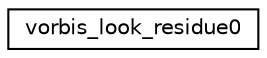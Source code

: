 digraph "Graphical Class Hierarchy"
{
  edge [fontname="Helvetica",fontsize="10",labelfontname="Helvetica",labelfontsize="10"];
  node [fontname="Helvetica",fontsize="10",shape=record];
  rankdir="LR";
  Node1 [label="vorbis_look_residue0",height=0.2,width=0.4,color="black", fillcolor="white", style="filled",URL="$structvorbis__look__residue0.html"];
}
